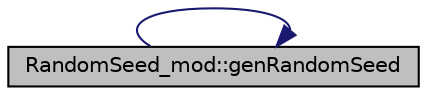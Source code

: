 digraph "RandomSeed_mod::genRandomSeed"
{
 // LATEX_PDF_SIZE
  edge [fontname="Helvetica",fontsize="10",labelfontname="Helvetica",labelfontsize="10"];
  node [fontname="Helvetica",fontsize="10",shape=record];
  rankdir="LR";
  Node1 [label="RandomSeed_mod::genRandomSeed",height=0.2,width=0.4,color="black", fillcolor="grey75", style="filled", fontcolor="black",tooltip="This procedure is a method of the RandomSeed_type class. Get the size and value of the current random..."];
  Node1 -> Node1 [color="midnightblue",fontsize="10",style="solid",fontname="Helvetica"];
}
